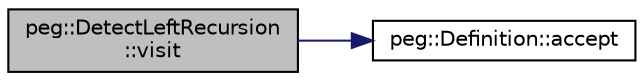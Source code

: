 digraph "peg::DetectLeftRecursion::visit"
{
 // LATEX_PDF_SIZE
  edge [fontname="Helvetica",fontsize="10",labelfontname="Helvetica",labelfontsize="10"];
  node [fontname="Helvetica",fontsize="10",shape=record];
  rankdir="LR";
  Node1 [label="peg::DetectLeftRecursion\l::visit",height=0.2,width=0.4,color="black", fillcolor="grey75", style="filled", fontcolor="black",tooltip=" "];
  Node1 -> Node2 [color="midnightblue",fontsize="10",style="solid",fontname="Helvetica"];
  Node2 [label="peg::Definition::accept",height=0.2,width=0.4,color="black", fillcolor="white", style="filled",URL="$classpeg_1_1Definition.html#ada8991cee43bd63b8273eccd8a29c33b",tooltip=" "];
}
